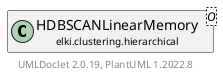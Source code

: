 @startuml
    remove .*\.(Instance|Par|Parameterizer|Factory)$
    set namespaceSeparator none
    hide empty fields
    hide empty methods

    class "<size:14>HDBSCANLinearMemory.Par\n<size:10>elki.clustering.hierarchical" as elki.clustering.hierarchical.HDBSCANLinearMemory.Par<O> {
        +make(): HDBSCANLinearMemory<O>
    }

    abstract class "<size:14>AbstractHDBSCAN.Par\n<size:10>elki.clustering.hierarchical" as elki.clustering.hierarchical.AbstractHDBSCAN.Par<O>
    class "<size:14>HDBSCANLinearMemory\n<size:10>elki.clustering.hierarchical" as elki.clustering.hierarchical.HDBSCANLinearMemory<O> [[HDBSCANLinearMemory.html]]

    elki.clustering.hierarchical.AbstractHDBSCAN.Par <|-- elki.clustering.hierarchical.HDBSCANLinearMemory.Par
    elki.clustering.hierarchical.HDBSCANLinearMemory +-- elki.clustering.hierarchical.HDBSCANLinearMemory.Par

    center footer UMLDoclet 2.0.19, PlantUML 1.2022.8
@enduml
